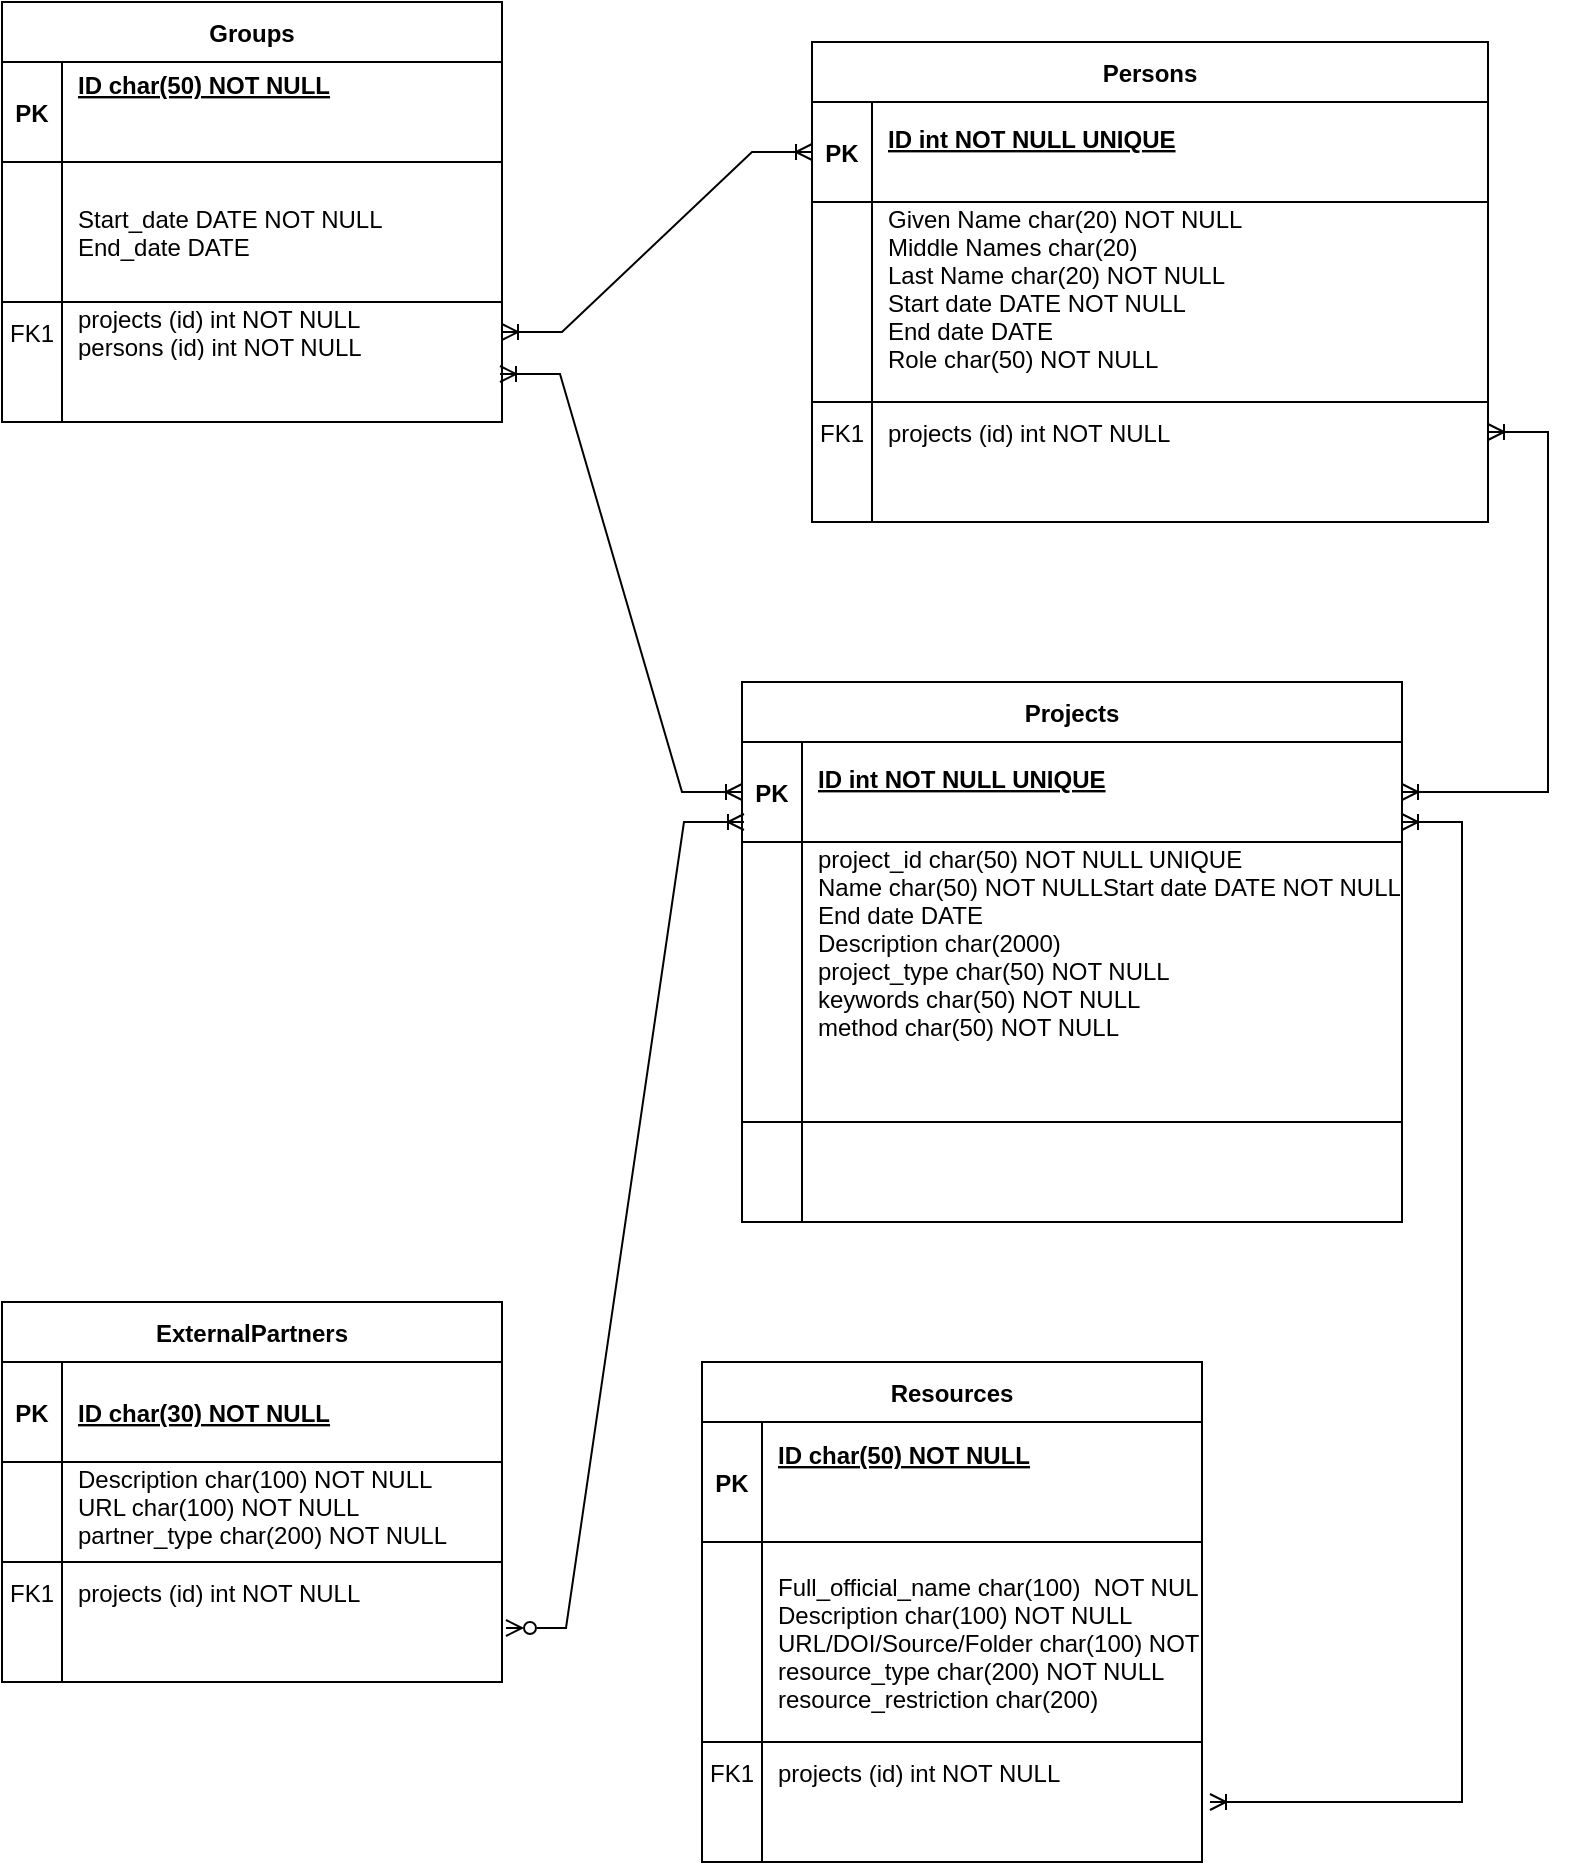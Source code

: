 <mxfile version="22.0.5" type="github" pages="2">
  <diagram id="R2lEEEUBdFMjLlhIrx00" name="Page-1">
    <mxGraphModel dx="899" dy="553" grid="1" gridSize="10" guides="1" tooltips="1" connect="1" arrows="1" fold="1" page="1" pageScale="1" pageWidth="850" pageHeight="1100" math="0" shadow="0" extFonts="Permanent Marker^https://fonts.googleapis.com/css?family=Permanent+Marker">
      <root>
        <mxCell id="0" />
        <mxCell id="1" parent="0" />
        <mxCell id="C-vyLk0tnHw3VtMMgP7b-2" value="Persons" style="shape=table;startSize=30;container=1;collapsible=1;childLayout=tableLayout;fixedRows=1;rowLines=0;fontStyle=1;align=center;resizeLast=1;" parent="1" vertex="1">
          <mxGeometry x="425" y="60" width="338" height="240" as="geometry" />
        </mxCell>
        <mxCell id="C-vyLk0tnHw3VtMMgP7b-3" value="" style="shape=partialRectangle;collapsible=0;dropTarget=0;pointerEvents=0;fillColor=none;points=[[0,0.5],[1,0.5]];portConstraint=eastwest;top=0;left=0;right=0;bottom=1;" parent="C-vyLk0tnHw3VtMMgP7b-2" vertex="1">
          <mxGeometry y="30" width="338" height="50" as="geometry" />
        </mxCell>
        <mxCell id="C-vyLk0tnHw3VtMMgP7b-4" value="PK" style="shape=partialRectangle;overflow=hidden;connectable=0;fillColor=none;top=0;left=0;bottom=0;right=0;fontStyle=1;" parent="C-vyLk0tnHw3VtMMgP7b-3" vertex="1">
          <mxGeometry width="30" height="50" as="geometry">
            <mxRectangle width="30" height="50" as="alternateBounds" />
          </mxGeometry>
        </mxCell>
        <mxCell id="C-vyLk0tnHw3VtMMgP7b-5" value="ID int NOT NULL UNIQUE&#xa;" style="shape=partialRectangle;overflow=hidden;connectable=0;fillColor=none;top=0;left=0;bottom=0;right=0;align=left;spacingLeft=6;fontStyle=5;" parent="C-vyLk0tnHw3VtMMgP7b-3" vertex="1">
          <mxGeometry x="30" width="308" height="50" as="geometry">
            <mxRectangle width="308" height="50" as="alternateBounds" />
          </mxGeometry>
        </mxCell>
        <mxCell id="5QRQvtucTM7xBFFRyijQ-88" style="shape=partialRectangle;collapsible=0;dropTarget=0;pointerEvents=0;fillColor=none;points=[[0,0.5],[1,0.5]];portConstraint=eastwest;top=0;left=0;right=0;bottom=1;" parent="C-vyLk0tnHw3VtMMgP7b-2" vertex="1">
          <mxGeometry y="80" width="338" height="100" as="geometry" />
        </mxCell>
        <mxCell id="5QRQvtucTM7xBFFRyijQ-89" style="shape=partialRectangle;overflow=hidden;connectable=0;fillColor=none;top=0;left=0;bottom=0;right=0;fontStyle=1;" parent="5QRQvtucTM7xBFFRyijQ-88" vertex="1">
          <mxGeometry width="30" height="100" as="geometry">
            <mxRectangle width="30" height="100" as="alternateBounds" />
          </mxGeometry>
        </mxCell>
        <mxCell id="5QRQvtucTM7xBFFRyijQ-90" value="Given Name char(20) NOT NULL&#xa;Middle Names char(20) &#xa;Last Name char(20) NOT NULL&#xa;Start date DATE NOT NULL&#xa;End date DATE&#xa;Role char(50) NOT NULL&#xa;" style="shape=partialRectangle;overflow=hidden;connectable=0;fillColor=none;top=0;left=0;bottom=0;right=0;align=left;spacingLeft=6;fontStyle=0;" parent="5QRQvtucTM7xBFFRyijQ-88" vertex="1">
          <mxGeometry x="30" width="308" height="100" as="geometry">
            <mxRectangle width="308" height="100" as="alternateBounds" />
          </mxGeometry>
        </mxCell>
        <mxCell id="C-vyLk0tnHw3VtMMgP7b-6" value="" style="shape=partialRectangle;collapsible=0;dropTarget=0;pointerEvents=0;fillColor=none;points=[[0,0.5],[1,0.5]];portConstraint=eastwest;top=0;left=0;right=0;bottom=0;" parent="C-vyLk0tnHw3VtMMgP7b-2" vertex="1">
          <mxGeometry y="180" width="338" height="30" as="geometry" />
        </mxCell>
        <mxCell id="C-vyLk0tnHw3VtMMgP7b-7" value="FK1" style="shape=partialRectangle;overflow=hidden;connectable=0;fillColor=none;top=0;left=0;bottom=0;right=0;" parent="C-vyLk0tnHw3VtMMgP7b-6" vertex="1">
          <mxGeometry width="30" height="30" as="geometry">
            <mxRectangle width="30" height="30" as="alternateBounds" />
          </mxGeometry>
        </mxCell>
        <mxCell id="C-vyLk0tnHw3VtMMgP7b-8" value="projects (id) int NOT NULL" style="shape=partialRectangle;overflow=hidden;connectable=0;fillColor=none;top=0;left=0;bottom=0;right=0;align=left;spacingLeft=6;" parent="C-vyLk0tnHw3VtMMgP7b-6" vertex="1">
          <mxGeometry x="30" width="308" height="30" as="geometry">
            <mxRectangle width="308" height="30" as="alternateBounds" />
          </mxGeometry>
        </mxCell>
        <mxCell id="C-vyLk0tnHw3VtMMgP7b-9" value="" style="shape=partialRectangle;collapsible=0;dropTarget=0;pointerEvents=0;fillColor=none;points=[[0,0.5],[1,0.5]];portConstraint=eastwest;top=0;left=0;right=0;bottom=0;" parent="C-vyLk0tnHw3VtMMgP7b-2" vertex="1">
          <mxGeometry y="210" width="338" height="30" as="geometry" />
        </mxCell>
        <mxCell id="C-vyLk0tnHw3VtMMgP7b-10" value="" style="shape=partialRectangle;overflow=hidden;connectable=0;fillColor=none;top=0;left=0;bottom=0;right=0;" parent="C-vyLk0tnHw3VtMMgP7b-9" vertex="1">
          <mxGeometry width="30" height="30" as="geometry">
            <mxRectangle width="30" height="30" as="alternateBounds" />
          </mxGeometry>
        </mxCell>
        <mxCell id="C-vyLk0tnHw3VtMMgP7b-11" value="" style="shape=partialRectangle;overflow=hidden;connectable=0;fillColor=none;top=0;left=0;bottom=0;right=0;align=left;spacingLeft=6;" parent="C-vyLk0tnHw3VtMMgP7b-9" vertex="1">
          <mxGeometry x="30" width="308" height="30" as="geometry">
            <mxRectangle width="308" height="30" as="alternateBounds" />
          </mxGeometry>
        </mxCell>
        <object label="Projects" Name="" id="C-vyLk0tnHw3VtMMgP7b-23">
          <mxCell style="shape=table;startSize=30;container=1;collapsible=1;childLayout=tableLayout;fixedRows=1;rowLines=0;fontStyle=1;align=center;resizeLast=1;" parent="1" vertex="1">
            <mxGeometry x="390" y="380" width="330" height="270" as="geometry" />
          </mxCell>
        </object>
        <mxCell id="C-vyLk0tnHw3VtMMgP7b-24" value="" style="shape=partialRectangle;collapsible=0;dropTarget=0;pointerEvents=0;fillColor=none;points=[[0,0.5],[1,0.5]];portConstraint=eastwest;top=0;left=0;right=0;bottom=1;" parent="C-vyLk0tnHw3VtMMgP7b-23" vertex="1">
          <mxGeometry y="30" width="330" height="50" as="geometry" />
        </mxCell>
        <mxCell id="C-vyLk0tnHw3VtMMgP7b-25" value="PK" style="shape=partialRectangle;overflow=hidden;connectable=0;fillColor=none;top=0;left=0;bottom=0;right=0;fontStyle=1;" parent="C-vyLk0tnHw3VtMMgP7b-24" vertex="1">
          <mxGeometry width="30" height="50" as="geometry">
            <mxRectangle width="30" height="50" as="alternateBounds" />
          </mxGeometry>
        </mxCell>
        <mxCell id="C-vyLk0tnHw3VtMMgP7b-26" value="ID int NOT NULL UNIQUE &#xa;" style="shape=partialRectangle;overflow=hidden;connectable=0;fillColor=none;top=0;left=0;bottom=0;right=0;align=left;spacingLeft=6;fontStyle=5;" parent="C-vyLk0tnHw3VtMMgP7b-24" vertex="1">
          <mxGeometry x="30" width="300" height="50" as="geometry">
            <mxRectangle width="300" height="50" as="alternateBounds" />
          </mxGeometry>
        </mxCell>
        <mxCell id="5QRQvtucTM7xBFFRyijQ-85" style="shape=partialRectangle;collapsible=0;dropTarget=0;pointerEvents=0;fillColor=none;points=[[0,0.5],[1,0.5]];portConstraint=eastwest;top=0;left=0;right=0;bottom=1;" parent="C-vyLk0tnHw3VtMMgP7b-23" vertex="1">
          <mxGeometry y="80" width="330" height="140" as="geometry" />
        </mxCell>
        <mxCell id="5QRQvtucTM7xBFFRyijQ-86" style="shape=partialRectangle;overflow=hidden;connectable=0;fillColor=none;top=0;left=0;bottom=0;right=0;fontStyle=1;" parent="5QRQvtucTM7xBFFRyijQ-85" vertex="1">
          <mxGeometry width="30" height="140" as="geometry">
            <mxRectangle width="30" height="140" as="alternateBounds" />
          </mxGeometry>
        </mxCell>
        <mxCell id="5QRQvtucTM7xBFFRyijQ-87" value="project_id char(50) NOT NULL UNIQUE&#xa;Name char(50) NOT NULLStart date DATE NOT NULL&#xa;End date DATE&#xa;Description char(2000)&#xa;project_type char(50) NOT NULL&#xa;keywords char(50) NOT NULL&#xa;method char(50) NOT NULL&#xa;&#xa;&#xa;" style="shape=partialRectangle;overflow=hidden;connectable=0;fillColor=none;top=0;left=0;bottom=0;right=0;align=left;spacingLeft=6;fontStyle=0;" parent="5QRQvtucTM7xBFFRyijQ-85" vertex="1">
          <mxGeometry x="30" width="300" height="140" as="geometry">
            <mxRectangle width="300" height="140" as="alternateBounds" />
          </mxGeometry>
        </mxCell>
        <mxCell id="C-vyLk0tnHw3VtMMgP7b-27" value="" style="shape=partialRectangle;collapsible=0;dropTarget=0;pointerEvents=0;fillColor=none;points=[[0,0.5],[1,0.5]];portConstraint=eastwest;top=0;left=0;right=0;bottom=0;" parent="C-vyLk0tnHw3VtMMgP7b-23" vertex="1">
          <mxGeometry y="220" width="330" height="30" as="geometry" />
        </mxCell>
        <mxCell id="C-vyLk0tnHw3VtMMgP7b-28" value="" style="shape=partialRectangle;overflow=hidden;connectable=0;fillColor=none;top=0;left=0;bottom=0;right=0;" parent="C-vyLk0tnHw3VtMMgP7b-27" vertex="1">
          <mxGeometry width="30" height="30" as="geometry">
            <mxRectangle width="30" height="30" as="alternateBounds" />
          </mxGeometry>
        </mxCell>
        <mxCell id="C-vyLk0tnHw3VtMMgP7b-29" value="" style="shape=partialRectangle;overflow=hidden;connectable=0;fillColor=none;top=0;left=0;bottom=0;right=0;align=left;spacingLeft=6;" parent="C-vyLk0tnHw3VtMMgP7b-27" vertex="1">
          <mxGeometry x="30" width="300" height="30" as="geometry">
            <mxRectangle width="300" height="30" as="alternateBounds" />
          </mxGeometry>
        </mxCell>
        <mxCell id="5QRQvtucTM7xBFFRyijQ-82" style="shape=partialRectangle;collapsible=0;dropTarget=0;pointerEvents=0;fillColor=none;points=[[0,0.5],[1,0.5]];portConstraint=eastwest;top=0;left=0;right=0;bottom=0;" parent="C-vyLk0tnHw3VtMMgP7b-23" vertex="1">
          <mxGeometry y="250" width="330" height="20" as="geometry" />
        </mxCell>
        <mxCell id="5QRQvtucTM7xBFFRyijQ-83" style="shape=partialRectangle;overflow=hidden;connectable=0;fillColor=none;top=0;left=0;bottom=0;right=0;" parent="5QRQvtucTM7xBFFRyijQ-82" vertex="1">
          <mxGeometry width="30" height="20" as="geometry">
            <mxRectangle width="30" height="20" as="alternateBounds" />
          </mxGeometry>
        </mxCell>
        <mxCell id="5QRQvtucTM7xBFFRyijQ-84" style="shape=partialRectangle;overflow=hidden;connectable=0;fillColor=none;top=0;left=0;bottom=0;right=0;align=left;spacingLeft=6;" parent="5QRQvtucTM7xBFFRyijQ-82" vertex="1">
          <mxGeometry x="30" width="300" height="20" as="geometry">
            <mxRectangle width="300" height="20" as="alternateBounds" />
          </mxGeometry>
        </mxCell>
        <mxCell id="5QRQvtucTM7xBFFRyijQ-72" value="ExternalPartners" style="shape=table;startSize=30;container=1;collapsible=1;childLayout=tableLayout;fixedRows=1;rowLines=0;fontStyle=1;align=center;resizeLast=1;" parent="1" vertex="1">
          <mxGeometry x="20" y="690" width="250" height="190" as="geometry" />
        </mxCell>
        <mxCell id="5QRQvtucTM7xBFFRyijQ-73" value="" style="shape=partialRectangle;collapsible=0;dropTarget=0;pointerEvents=0;fillColor=none;points=[[0,0.5],[1,0.5]];portConstraint=eastwest;top=0;left=0;right=0;bottom=1;" parent="5QRQvtucTM7xBFFRyijQ-72" vertex="1">
          <mxGeometry y="30" width="250" height="50" as="geometry" />
        </mxCell>
        <mxCell id="5QRQvtucTM7xBFFRyijQ-74" value="PK" style="shape=partialRectangle;overflow=hidden;connectable=0;fillColor=none;top=0;left=0;bottom=0;right=0;fontStyle=1;" parent="5QRQvtucTM7xBFFRyijQ-73" vertex="1">
          <mxGeometry width="30" height="50" as="geometry">
            <mxRectangle width="30" height="50" as="alternateBounds" />
          </mxGeometry>
        </mxCell>
        <mxCell id="5QRQvtucTM7xBFFRyijQ-75" value="ID char(30) NOT NULL" style="shape=partialRectangle;overflow=hidden;connectable=0;fillColor=none;top=0;left=0;bottom=0;right=0;align=left;spacingLeft=6;fontStyle=5;" parent="5QRQvtucTM7xBFFRyijQ-73" vertex="1">
          <mxGeometry x="30" width="220" height="50" as="geometry">
            <mxRectangle width="220" height="50" as="alternateBounds" />
          </mxGeometry>
        </mxCell>
        <mxCell id="5QRQvtucTM7xBFFRyijQ-113" style="shape=partialRectangle;collapsible=0;dropTarget=0;pointerEvents=0;fillColor=none;points=[[0,0.5],[1,0.5]];portConstraint=eastwest;top=0;left=0;right=0;bottom=1;" parent="5QRQvtucTM7xBFFRyijQ-72" vertex="1">
          <mxGeometry y="80" width="250" height="50" as="geometry" />
        </mxCell>
        <mxCell id="5QRQvtucTM7xBFFRyijQ-114" style="shape=partialRectangle;overflow=hidden;connectable=0;fillColor=none;top=0;left=0;bottom=0;right=0;fontStyle=1;" parent="5QRQvtucTM7xBFFRyijQ-113" vertex="1">
          <mxGeometry width="30" height="50" as="geometry">
            <mxRectangle width="30" height="50" as="alternateBounds" />
          </mxGeometry>
        </mxCell>
        <mxCell id="5QRQvtucTM7xBFFRyijQ-115" value="Description char(100) NOT NULL&#xa;URL char(100) NOT NULL&#xa;partner_type char(200) NOT NULL&#xa;" style="shape=partialRectangle;overflow=hidden;connectable=0;fillColor=none;top=0;left=0;bottom=0;right=0;align=left;spacingLeft=6;fontStyle=0;" parent="5QRQvtucTM7xBFFRyijQ-113" vertex="1">
          <mxGeometry x="30" width="220" height="50" as="geometry">
            <mxRectangle width="220" height="50" as="alternateBounds" />
          </mxGeometry>
        </mxCell>
        <mxCell id="5QRQvtucTM7xBFFRyijQ-76" value="" style="shape=partialRectangle;collapsible=0;dropTarget=0;pointerEvents=0;fillColor=none;points=[[0,0.5],[1,0.5]];portConstraint=eastwest;top=0;left=0;right=0;bottom=0;" parent="5QRQvtucTM7xBFFRyijQ-72" vertex="1">
          <mxGeometry y="130" width="250" height="30" as="geometry" />
        </mxCell>
        <mxCell id="5QRQvtucTM7xBFFRyijQ-77" value="FK1" style="shape=partialRectangle;overflow=hidden;connectable=0;fillColor=none;top=0;left=0;bottom=0;right=0;" parent="5QRQvtucTM7xBFFRyijQ-76" vertex="1">
          <mxGeometry width="30" height="30" as="geometry">
            <mxRectangle width="30" height="30" as="alternateBounds" />
          </mxGeometry>
        </mxCell>
        <mxCell id="5QRQvtucTM7xBFFRyijQ-78" value="projects (id) int NOT NULL" style="shape=partialRectangle;overflow=hidden;connectable=0;fillColor=none;top=0;left=0;bottom=0;right=0;align=left;spacingLeft=6;" parent="5QRQvtucTM7xBFFRyijQ-76" vertex="1">
          <mxGeometry x="30" width="220" height="30" as="geometry">
            <mxRectangle width="220" height="30" as="alternateBounds" />
          </mxGeometry>
        </mxCell>
        <mxCell id="5QRQvtucTM7xBFFRyijQ-79" value="" style="shape=partialRectangle;collapsible=0;dropTarget=0;pointerEvents=0;fillColor=none;points=[[0,0.5],[1,0.5]];portConstraint=eastwest;top=0;left=0;right=0;bottom=0;" parent="5QRQvtucTM7xBFFRyijQ-72" vertex="1">
          <mxGeometry y="160" width="250" height="30" as="geometry" />
        </mxCell>
        <mxCell id="5QRQvtucTM7xBFFRyijQ-80" value="" style="shape=partialRectangle;overflow=hidden;connectable=0;fillColor=none;top=0;left=0;bottom=0;right=0;" parent="5QRQvtucTM7xBFFRyijQ-79" vertex="1">
          <mxGeometry width="30" height="30" as="geometry">
            <mxRectangle width="30" height="30" as="alternateBounds" />
          </mxGeometry>
        </mxCell>
        <mxCell id="5QRQvtucTM7xBFFRyijQ-81" value="" style="shape=partialRectangle;overflow=hidden;connectable=0;fillColor=none;top=0;left=0;bottom=0;right=0;align=left;spacingLeft=6;" parent="5QRQvtucTM7xBFFRyijQ-79" vertex="1">
          <mxGeometry x="30" width="220" height="30" as="geometry">
            <mxRectangle width="220" height="30" as="alternateBounds" />
          </mxGeometry>
        </mxCell>
        <mxCell id="5QRQvtucTM7xBFFRyijQ-134" value="" style="edgeStyle=entityRelationEdgeStyle;fontSize=12;html=1;endArrow=ERoneToMany;endFill=0;startArrow=ERoneToMany;rounded=0;exitX=1;exitY=0.5;exitDx=0;exitDy=0;startFill=0;" parent="1" source="C-vyLk0tnHw3VtMMgP7b-24" target="C-vyLk0tnHw3VtMMgP7b-6" edge="1">
          <mxGeometry width="100" height="100" relative="1" as="geometry">
            <mxPoint x="366" y="190" as="sourcePoint" />
            <mxPoint x="466" y="90" as="targetPoint" />
            <Array as="points">
              <mxPoint x="380" y="90" />
            </Array>
          </mxGeometry>
        </mxCell>
        <mxCell id="5QRQvtucTM7xBFFRyijQ-135" value="" style="edgeStyle=entityRelationEdgeStyle;fontSize=12;html=1;endArrow=ERoneToMany;endFill=0;startArrow=ERoneToMany;rounded=0;exitX=0.996;exitY=0.2;exitDx=0;exitDy=0;exitPerimeter=0;startFill=0;" parent="1" source="5QRQvtucTM7xBFFRyijQ-29" target="C-vyLk0tnHw3VtMMgP7b-24" edge="1">
          <mxGeometry width="100" height="100" relative="1" as="geometry">
            <mxPoint x="300" y="380" as="sourcePoint" />
            <mxPoint x="380" y="80" as="targetPoint" />
            <Array as="points">
              <mxPoint x="700" y="120" />
            </Array>
          </mxGeometry>
        </mxCell>
        <mxCell id="5QRQvtucTM7xBFFRyijQ-136" value="" style="edgeStyle=entityRelationEdgeStyle;fontSize=12;html=1;endArrow=ERoneToMany;endFill=0;startArrow=ERoneToMany;rounded=0;exitX=1;exitY=0.5;exitDx=0;exitDy=0;entryX=0;entryY=0.5;entryDx=0;entryDy=0;startFill=0;" parent="1" source="5QRQvtucTM7xBFFRyijQ-26" target="C-vyLk0tnHw3VtMMgP7b-3" edge="1">
          <mxGeometry width="100" height="100" relative="1" as="geometry">
            <mxPoint x="271" y="530" as="sourcePoint" />
            <mxPoint x="270" y="428.01" as="targetPoint" />
            <Array as="points">
              <mxPoint x="340" y="400" />
            </Array>
          </mxGeometry>
        </mxCell>
        <mxCell id="5QRQvtucTM7xBFFRyijQ-137" value="" style="edgeStyle=entityRelationEdgeStyle;fontSize=12;html=1;endArrow=ERoneToMany;startArrow=ERoneToMany;rounded=0;entryX=1.016;entryY=0;entryDx=0;entryDy=0;entryPerimeter=0;startFill=0;endFill=0;" parent="1" target="5QRQvtucTM7xBFFRyijQ-39" edge="1">
          <mxGeometry width="100" height="100" relative="1" as="geometry">
            <mxPoint x="720" y="450" as="sourcePoint" />
            <mxPoint x="710" y="934" as="targetPoint" />
            <Array as="points">
              <mxPoint x="800" y="520" />
              <mxPoint x="850" y="659" />
              <mxPoint x="880" y="699" />
              <mxPoint x="870" y="659" />
              <mxPoint x="830" y="799" />
            </Array>
          </mxGeometry>
        </mxCell>
        <mxCell id="5QRQvtucTM7xBFFRyijQ-138" value="" style="edgeStyle=entityRelationEdgeStyle;fontSize=12;html=1;endArrow=ERzeroToMany;endFill=0;startArrow=ERoneToMany;rounded=0;exitX=0.003;exitY=0.8;exitDx=0;exitDy=0;entryX=1.008;entryY=1.1;entryDx=0;entryDy=0;entryPerimeter=0;startFill=0;exitPerimeter=0;" parent="1" source="C-vyLk0tnHw3VtMMgP7b-24" target="5QRQvtucTM7xBFFRyijQ-76" edge="1">
          <mxGeometry width="100" height="100" relative="1" as="geometry">
            <mxPoint x="300" y="510" as="sourcePoint" />
            <mxPoint x="400" y="410" as="targetPoint" />
            <Array as="points">
              <mxPoint x="300" y="510" />
              <mxPoint x="320" y="760" />
              <mxPoint x="320" y="660" />
              <mxPoint x="320" y="740" />
            </Array>
          </mxGeometry>
        </mxCell>
        <mxCell id="5QRQvtucTM7xBFFRyijQ-32" value="Resources" style="shape=table;startSize=30;container=1;collapsible=1;childLayout=tableLayout;fixedRows=1;rowLines=0;fontStyle=1;align=center;resizeLast=1;" parent="1" vertex="1">
          <mxGeometry x="370" y="720" width="250" height="250" as="geometry" />
        </mxCell>
        <mxCell id="5QRQvtucTM7xBFFRyijQ-33" value="" style="shape=partialRectangle;collapsible=0;dropTarget=0;pointerEvents=0;fillColor=none;points=[[0,0.5],[1,0.5]];portConstraint=eastwest;top=0;left=0;right=0;bottom=1;" parent="5QRQvtucTM7xBFFRyijQ-32" vertex="1">
          <mxGeometry y="30" width="250" height="60" as="geometry" />
        </mxCell>
        <mxCell id="5QRQvtucTM7xBFFRyijQ-34" value="PK" style="shape=partialRectangle;overflow=hidden;connectable=0;fillColor=none;top=0;left=0;bottom=0;right=0;fontStyle=1;" parent="5QRQvtucTM7xBFFRyijQ-33" vertex="1">
          <mxGeometry width="30" height="60" as="geometry">
            <mxRectangle width="30" height="60" as="alternateBounds" />
          </mxGeometry>
        </mxCell>
        <mxCell id="5QRQvtucTM7xBFFRyijQ-35" value="ID char(50) NOT NULL&#xa;&#xa;" style="shape=partialRectangle;overflow=hidden;connectable=0;fillColor=none;top=0;left=0;bottom=0;right=0;align=left;spacingLeft=6;fontStyle=5;" parent="5QRQvtucTM7xBFFRyijQ-33" vertex="1">
          <mxGeometry x="30" width="220" height="60" as="geometry">
            <mxRectangle width="220" height="60" as="alternateBounds" />
          </mxGeometry>
        </mxCell>
        <mxCell id="5QRQvtucTM7xBFFRyijQ-107" style="shape=partialRectangle;collapsible=0;dropTarget=0;pointerEvents=0;fillColor=none;points=[[0,0.5],[1,0.5]];portConstraint=eastwest;top=0;left=0;right=0;bottom=1;" parent="5QRQvtucTM7xBFFRyijQ-32" vertex="1">
          <mxGeometry y="90" width="250" height="100" as="geometry" />
        </mxCell>
        <mxCell id="5QRQvtucTM7xBFFRyijQ-108" style="shape=partialRectangle;overflow=hidden;connectable=0;fillColor=none;top=0;left=0;bottom=0;right=0;fontStyle=1;" parent="5QRQvtucTM7xBFFRyijQ-107" vertex="1">
          <mxGeometry width="30" height="100" as="geometry">
            <mxRectangle width="30" height="100" as="alternateBounds" />
          </mxGeometry>
        </mxCell>
        <mxCell id="5QRQvtucTM7xBFFRyijQ-109" value="Full_official_name char(100)  NOT NULL&#xa;Description char(100) NOT NULL&#xa;URL/DOI/Source/Folder char(100) NOT NULL&#xa;resource_type char(200) NOT NULL&#xa;resource_restriction char(200)" style="shape=partialRectangle;overflow=hidden;connectable=0;fillColor=none;top=0;left=0;bottom=0;right=0;align=left;spacingLeft=6;fontStyle=0;" parent="5QRQvtucTM7xBFFRyijQ-107" vertex="1">
          <mxGeometry x="30" width="220" height="100" as="geometry">
            <mxRectangle width="220" height="100" as="alternateBounds" />
          </mxGeometry>
        </mxCell>
        <mxCell id="5QRQvtucTM7xBFFRyijQ-36" value="" style="shape=partialRectangle;collapsible=0;dropTarget=0;pointerEvents=0;fillColor=none;points=[[0,0.5],[1,0.5]];portConstraint=eastwest;top=0;left=0;right=0;bottom=0;" parent="5QRQvtucTM7xBFFRyijQ-32" vertex="1">
          <mxGeometry y="190" width="250" height="30" as="geometry" />
        </mxCell>
        <mxCell id="5QRQvtucTM7xBFFRyijQ-37" value="FK1" style="shape=partialRectangle;overflow=hidden;connectable=0;fillColor=none;top=0;left=0;bottom=0;right=0;" parent="5QRQvtucTM7xBFFRyijQ-36" vertex="1">
          <mxGeometry width="30" height="30" as="geometry">
            <mxRectangle width="30" height="30" as="alternateBounds" />
          </mxGeometry>
        </mxCell>
        <mxCell id="5QRQvtucTM7xBFFRyijQ-38" value="projects (id) int NOT NULL" style="shape=partialRectangle;overflow=hidden;connectable=0;fillColor=none;top=0;left=0;bottom=0;right=0;align=left;spacingLeft=6;" parent="5QRQvtucTM7xBFFRyijQ-36" vertex="1">
          <mxGeometry x="30" width="220" height="30" as="geometry">
            <mxRectangle width="220" height="30" as="alternateBounds" />
          </mxGeometry>
        </mxCell>
        <mxCell id="5QRQvtucTM7xBFFRyijQ-39" value="" style="shape=partialRectangle;collapsible=0;dropTarget=0;pointerEvents=0;fillColor=none;points=[[0,0.5],[1,0.5]];portConstraint=eastwest;top=0;left=0;right=0;bottom=0;" parent="5QRQvtucTM7xBFFRyijQ-32" vertex="1">
          <mxGeometry y="220" width="250" height="30" as="geometry" />
        </mxCell>
        <mxCell id="5QRQvtucTM7xBFFRyijQ-40" value="" style="shape=partialRectangle;overflow=hidden;connectable=0;fillColor=none;top=0;left=0;bottom=0;right=0;" parent="5QRQvtucTM7xBFFRyijQ-39" vertex="1">
          <mxGeometry width="30" height="30" as="geometry">
            <mxRectangle width="30" height="30" as="alternateBounds" />
          </mxGeometry>
        </mxCell>
        <mxCell id="5QRQvtucTM7xBFFRyijQ-41" value="" style="shape=partialRectangle;overflow=hidden;connectable=0;fillColor=none;top=0;left=0;bottom=0;right=0;align=left;spacingLeft=6;" parent="5QRQvtucTM7xBFFRyijQ-39" vertex="1">
          <mxGeometry x="30" width="220" height="30" as="geometry">
            <mxRectangle width="220" height="30" as="alternateBounds" />
          </mxGeometry>
        </mxCell>
        <mxCell id="5QRQvtucTM7xBFFRyijQ-22" value="Groups" style="shape=table;startSize=30;container=1;collapsible=1;childLayout=tableLayout;fixedRows=1;rowLines=0;fontStyle=1;align=center;resizeLast=1;" parent="1" vertex="1">
          <mxGeometry x="20" y="40" width="250" height="210" as="geometry" />
        </mxCell>
        <mxCell id="5QRQvtucTM7xBFFRyijQ-23" value="" style="shape=partialRectangle;collapsible=0;dropTarget=0;pointerEvents=0;fillColor=none;points=[[0,0.5],[1,0.5]];portConstraint=eastwest;top=0;left=0;right=0;bottom=1;" parent="5QRQvtucTM7xBFFRyijQ-22" vertex="1">
          <mxGeometry y="30" width="250" height="50" as="geometry" />
        </mxCell>
        <mxCell id="5QRQvtucTM7xBFFRyijQ-24" value="PK" style="shape=partialRectangle;overflow=hidden;connectable=0;fillColor=none;top=0;left=0;bottom=0;right=0;fontStyle=1;" parent="5QRQvtucTM7xBFFRyijQ-23" vertex="1">
          <mxGeometry width="30" height="50" as="geometry">
            <mxRectangle width="30" height="50" as="alternateBounds" />
          </mxGeometry>
        </mxCell>
        <mxCell id="5QRQvtucTM7xBFFRyijQ-25" value="ID char(50) NOT NULL&#xa;&#xa;" style="shape=partialRectangle;overflow=hidden;connectable=0;fillColor=none;top=0;left=0;bottom=0;right=0;align=left;spacingLeft=6;fontStyle=5;" parent="5QRQvtucTM7xBFFRyijQ-23" vertex="1">
          <mxGeometry x="30" width="220" height="50" as="geometry">
            <mxRectangle width="220" height="50" as="alternateBounds" />
          </mxGeometry>
        </mxCell>
        <mxCell id="5QRQvtucTM7xBFFRyijQ-98" style="shape=partialRectangle;collapsible=0;dropTarget=0;pointerEvents=0;fillColor=none;points=[[0,0.5],[1,0.5]];portConstraint=eastwest;top=0;left=0;right=0;bottom=1;" parent="5QRQvtucTM7xBFFRyijQ-22" vertex="1">
          <mxGeometry y="80" width="250" height="70" as="geometry" />
        </mxCell>
        <mxCell id="5QRQvtucTM7xBFFRyijQ-99" style="shape=partialRectangle;overflow=hidden;connectable=0;fillColor=none;top=0;left=0;bottom=0;right=0;fontStyle=1;" parent="5QRQvtucTM7xBFFRyijQ-98" vertex="1">
          <mxGeometry width="30" height="70" as="geometry">
            <mxRectangle width="30" height="70" as="alternateBounds" />
          </mxGeometry>
        </mxCell>
        <mxCell id="5QRQvtucTM7xBFFRyijQ-100" value="Start_date DATE NOT NULL&#xa;End_date DATE" style="shape=partialRectangle;overflow=hidden;connectable=0;fillColor=none;top=0;left=0;bottom=0;right=0;align=left;spacingLeft=6;fontStyle=0;" parent="5QRQvtucTM7xBFFRyijQ-98" vertex="1">
          <mxGeometry x="30" width="220" height="70" as="geometry">
            <mxRectangle width="220" height="70" as="alternateBounds" />
          </mxGeometry>
        </mxCell>
        <mxCell id="5QRQvtucTM7xBFFRyijQ-26" value="" style="shape=partialRectangle;collapsible=0;dropTarget=0;pointerEvents=0;fillColor=none;points=[[0,0.5],[1,0.5]];portConstraint=eastwest;top=0;left=0;right=0;bottom=0;" parent="5QRQvtucTM7xBFFRyijQ-22" vertex="1">
          <mxGeometry y="150" width="250" height="30" as="geometry" />
        </mxCell>
        <mxCell id="5QRQvtucTM7xBFFRyijQ-27" value="FK1" style="shape=partialRectangle;overflow=hidden;connectable=0;fillColor=none;top=0;left=0;bottom=0;right=0;" parent="5QRQvtucTM7xBFFRyijQ-26" vertex="1">
          <mxGeometry width="30" height="30" as="geometry">
            <mxRectangle width="30" height="30" as="alternateBounds" />
          </mxGeometry>
        </mxCell>
        <mxCell id="5QRQvtucTM7xBFFRyijQ-28" value="projects (id) int NOT NULL&#xa;persons (id) int NOT NULL" style="shape=partialRectangle;overflow=hidden;connectable=0;fillColor=none;top=0;left=0;bottom=0;right=0;align=left;spacingLeft=6;" parent="5QRQvtucTM7xBFFRyijQ-26" vertex="1">
          <mxGeometry x="30" width="220" height="30" as="geometry">
            <mxRectangle width="220" height="30" as="alternateBounds" />
          </mxGeometry>
        </mxCell>
        <mxCell id="5QRQvtucTM7xBFFRyijQ-29" value="" style="shape=partialRectangle;collapsible=0;dropTarget=0;pointerEvents=0;fillColor=none;points=[[0,0.5],[1,0.5]];portConstraint=eastwest;top=0;left=0;right=0;bottom=0;" parent="5QRQvtucTM7xBFFRyijQ-22" vertex="1">
          <mxGeometry y="180" width="250" height="30" as="geometry" />
        </mxCell>
        <mxCell id="5QRQvtucTM7xBFFRyijQ-30" value="" style="shape=partialRectangle;overflow=hidden;connectable=0;fillColor=none;top=0;left=0;bottom=0;right=0;" parent="5QRQvtucTM7xBFFRyijQ-29" vertex="1">
          <mxGeometry width="30" height="30" as="geometry">
            <mxRectangle width="30" height="30" as="alternateBounds" />
          </mxGeometry>
        </mxCell>
        <mxCell id="5QRQvtucTM7xBFFRyijQ-31" value="" style="shape=partialRectangle;overflow=hidden;connectable=0;fillColor=none;top=0;left=0;bottom=0;right=0;align=left;spacingLeft=6;" parent="5QRQvtucTM7xBFFRyijQ-29" vertex="1">
          <mxGeometry x="30" width="220" height="30" as="geometry">
            <mxRectangle width="220" height="30" as="alternateBounds" />
          </mxGeometry>
        </mxCell>
      </root>
    </mxGraphModel>
  </diagram>
  <diagram id="5d24sEjrc8gJinPgJArs" name="Page-2">
    <mxGraphModel dx="2096" dy="1748" grid="1" gridSize="10" guides="1" tooltips="1" connect="1" arrows="1" fold="1" page="1" pageScale="1" pageWidth="850" pageHeight="1100" math="0" shadow="0">
      <root>
        <mxCell id="0" />
        <mxCell id="1" parent="0" />
      </root>
    </mxGraphModel>
  </diagram>
</mxfile>
